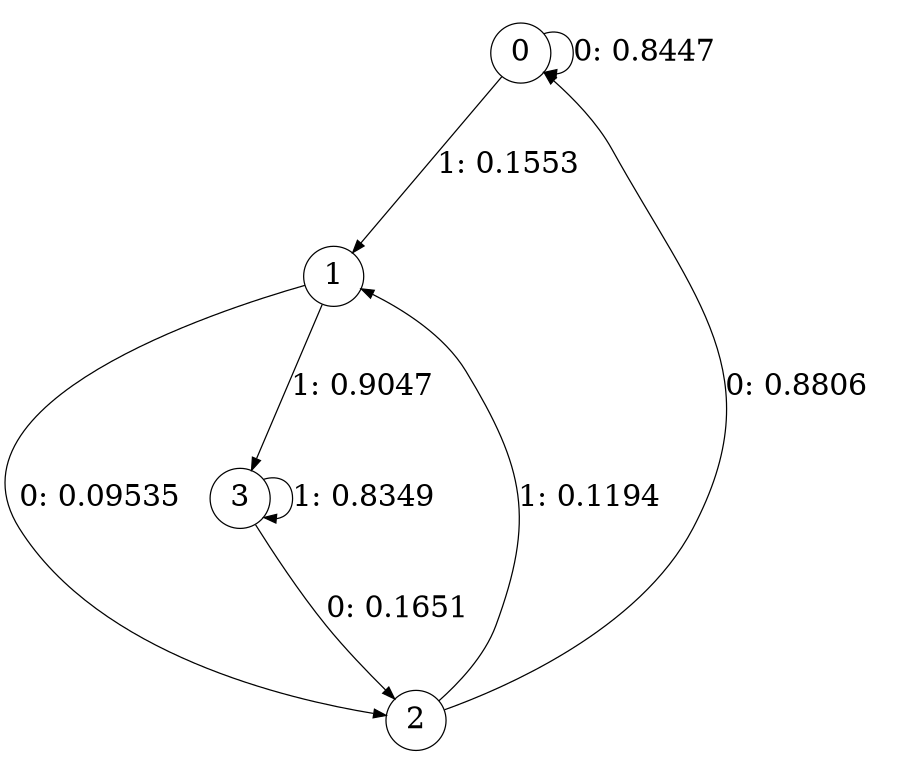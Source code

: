digraph "ch23face.txt" {
size = "6,8.5";
ratio = "fill";
node [shape = circle];
node [fontsize = 24];
edge [fontsize = 24];
0 -> 0 [label = "0: 0.8447   "];
0 -> 1 [label = "1: 0.1553   "];
1 -> 2 [label = "0: 0.09535  "];
1 -> 3 [label = "1: 0.9047   "];
2 -> 0 [label = "0: 0.8806   "];
2 -> 1 [label = "1: 0.1194   "];
3 -> 2 [label = "0: 0.1651   "];
3 -> 3 [label = "1: 0.8349   "];
}